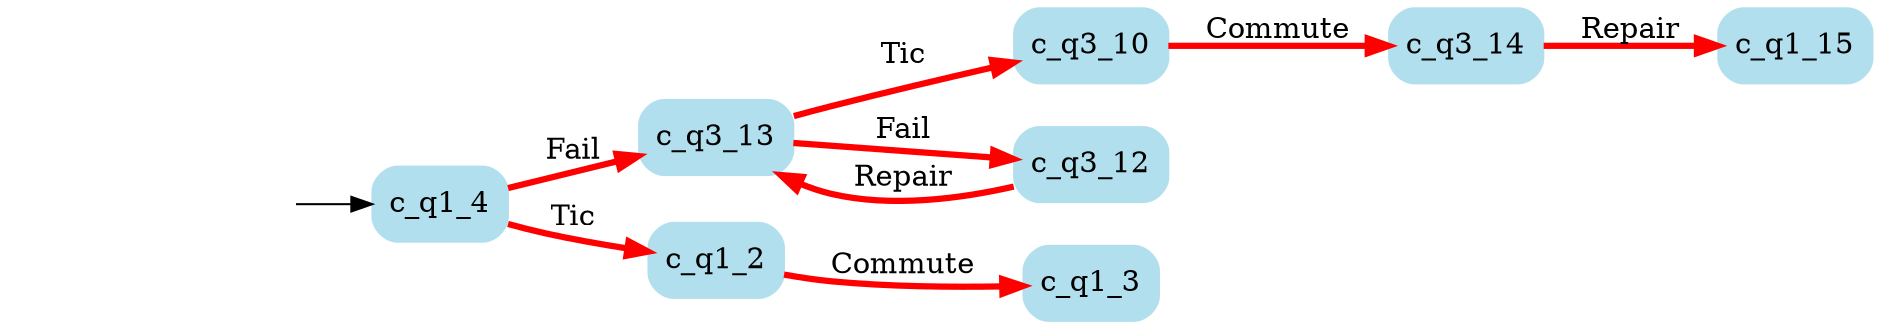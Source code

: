 digraph G {

	rankdir = LR;

	start_c_q1_4[style=invisible];

	node[shape=box, style="rounded, filled", color=lightblue2];

	c_q3_10[label="c_q3_10"];
	c_q3_13[label="c_q3_13"];
	c_q1_3[label="c_q1_3"];
	c_q1_2[label="c_q1_2"];
	c_q1_15[label="c_q1_15"];
	c_q3_14[label="c_q3_14"];
	c_q1_4[label="c_q1_4"];
	c_q3_12[label="c_q3_12"];

	start_c_q1_4 -> c_q1_4;
	c_q1_4 -> c_q1_2[label="Tic", penwidth=3, color=red];
	c_q1_2 -> c_q1_3[label="Commute", penwidth=3, color=red];
	c_q1_4 -> c_q3_13[label="Fail", penwidth=3, color=red];
	c_q3_13 -> c_q3_10[label="Tic", penwidth=3, color=red];
	c_q3_13 -> c_q3_12[label="Fail", penwidth=3, color=red];
	c_q3_10 -> c_q3_14[label="Commute", penwidth=3, color=red];
	c_q3_12 -> c_q3_13[label="Repair", penwidth=3, color=red];
	c_q3_14 -> c_q1_15[label="Repair", penwidth=3, color=red];

}